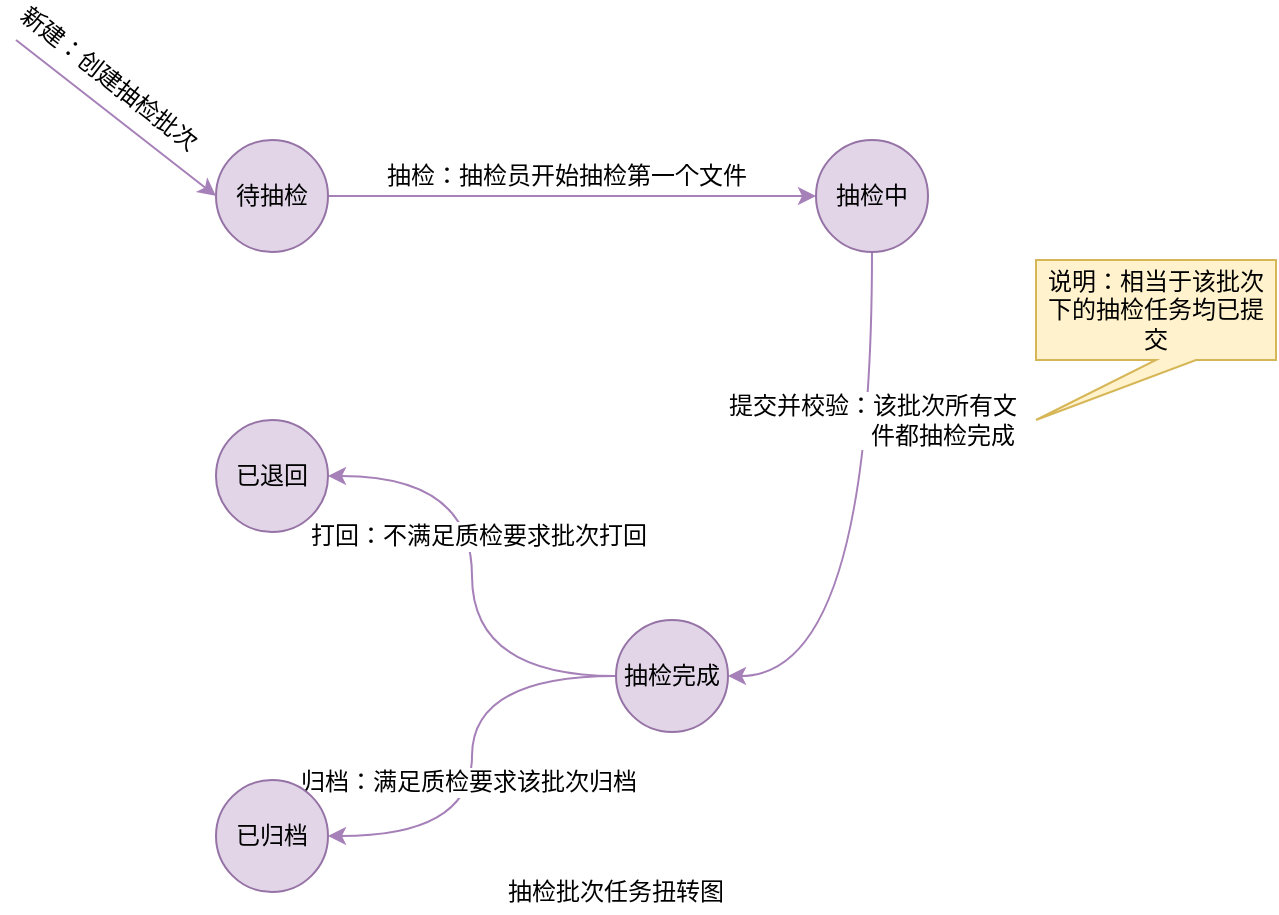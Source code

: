 <mxfile version="12.0.2" type="github" pages="1"><diagram id="_vrVeaodwKV4EjfV3NUV" name="第 1 页"><mxGraphModel dx="772" dy="500" grid="1" gridSize="10" guides="1" tooltips="1" connect="1" arrows="1" fold="1" page="1" pageScale="1" pageWidth="827" pageHeight="1169" math="0" shadow="0"><root><mxCell id="0"/><mxCell id="1" parent="0"/><mxCell id="Ghz6hhgz-yXJjxAI3aQx-10" style="edgeStyle=orthogonalEdgeStyle;curved=1;rounded=0;orthogonalLoop=1;jettySize=auto;html=1;entryX=0;entryY=0.5;entryDx=0;entryDy=0;strokeColor=#A680B8;" edge="1" parent="1" source="Ghz6hhgz-yXJjxAI3aQx-1" target="Ghz6hhgz-yXJjxAI3aQx-2"><mxGeometry relative="1" as="geometry"/></mxCell><mxCell id="Ghz6hhgz-yXJjxAI3aQx-13" value="抽检：抽检员开始抽检第一个文件" style="text;html=1;resizable=0;points=[];align=center;verticalAlign=middle;labelBackgroundColor=#ffffff;" vertex="1" connectable="0" parent="Ghz6hhgz-yXJjxAI3aQx-10"><mxGeometry x="-0.273" relative="1" as="geometry"><mxPoint x="30" y="-10" as="offset"/></mxGeometry></mxCell><mxCell id="Ghz6hhgz-yXJjxAI3aQx-1" value="待抽检" style="ellipse;whiteSpace=wrap;html=1;aspect=fixed;fillColor=#e1d5e7;strokeColor=#9673a6;" vertex="1" parent="1"><mxGeometry x="280" y="160" width="56" height="56" as="geometry"/></mxCell><mxCell id="Ghz6hhgz-yXJjxAI3aQx-7" style="edgeStyle=orthogonalEdgeStyle;curved=1;rounded=0;orthogonalLoop=1;jettySize=auto;html=1;entryX=1;entryY=0.5;entryDx=0;entryDy=0;exitX=0.5;exitY=1;exitDx=0;exitDy=0;strokeColor=#A680B8;" edge="1" parent="1" source="Ghz6hhgz-yXJjxAI3aQx-2" target="Ghz6hhgz-yXJjxAI3aQx-3"><mxGeometry relative="1" as="geometry"/></mxCell><mxCell id="Ghz6hhgz-yXJjxAI3aQx-14" value="提交并校验：该批次所有文&lt;br&gt;&amp;nbsp; &amp;nbsp; &amp;nbsp; &amp;nbsp; &amp;nbsp; &amp;nbsp; &amp;nbsp; &amp;nbsp; &amp;nbsp; &amp;nbsp; &amp;nbsp;件都抽检完成" style="text;html=1;resizable=0;points=[];align=center;verticalAlign=middle;labelBackgroundColor=#ffffff;" vertex="1" connectable="0" parent="Ghz6hhgz-yXJjxAI3aQx-7"><mxGeometry x="-0.669" relative="1" as="geometry"><mxPoint y="37" as="offset"/></mxGeometry></mxCell><mxCell id="Ghz6hhgz-yXJjxAI3aQx-2" value="抽检中" style="ellipse;whiteSpace=wrap;html=1;aspect=fixed;fillColor=#e1d5e7;strokeColor=#9673a6;" vertex="1" parent="1"><mxGeometry x="580" y="160" width="56" height="56" as="geometry"/></mxCell><mxCell id="Ghz6hhgz-yXJjxAI3aQx-8" style="edgeStyle=orthogonalEdgeStyle;curved=1;rounded=0;orthogonalLoop=1;jettySize=auto;html=1;entryX=1;entryY=0.5;entryDx=0;entryDy=0;strokeColor=#A680B8;" edge="1" parent="1" source="Ghz6hhgz-yXJjxAI3aQx-3" target="Ghz6hhgz-yXJjxAI3aQx-4"><mxGeometry relative="1" as="geometry"/></mxCell><mxCell id="Ghz6hhgz-yXJjxAI3aQx-17" value="打回：不满足质检要求批次打回" style="text;html=1;resizable=0;points=[];align=center;verticalAlign=middle;labelBackgroundColor=#ffffff;" vertex="1" connectable="0" parent="Ghz6hhgz-yXJjxAI3aQx-8"><mxGeometry x="0.582" y="12" relative="1" as="geometry"><mxPoint x="24" y="18" as="offset"/></mxGeometry></mxCell><mxCell id="Ghz6hhgz-yXJjxAI3aQx-9" style="edgeStyle=orthogonalEdgeStyle;curved=1;rounded=0;orthogonalLoop=1;jettySize=auto;html=1;exitX=0;exitY=0.5;exitDx=0;exitDy=0;entryX=1;entryY=0.5;entryDx=0;entryDy=0;strokeColor=#A680B8;" edge="1" parent="1" source="Ghz6hhgz-yXJjxAI3aQx-3" target="Ghz6hhgz-yXJjxAI3aQx-5"><mxGeometry relative="1" as="geometry"/></mxCell><mxCell id="Ghz6hhgz-yXJjxAI3aQx-20" value="归档：满足质检要求该批次归档" style="text;html=1;resizable=0;points=[];align=center;verticalAlign=middle;labelBackgroundColor=#ffffff;" vertex="1" connectable="0" parent="Ghz6hhgz-yXJjxAI3aQx-9"><mxGeometry x="0.11" y="-2" relative="1" as="geometry"><mxPoint as="offset"/></mxGeometry></mxCell><mxCell id="Ghz6hhgz-yXJjxAI3aQx-3" value="抽检完成" style="ellipse;whiteSpace=wrap;html=1;aspect=fixed;fillColor=#e1d5e7;strokeColor=#9673a6;" vertex="1" parent="1"><mxGeometry x="480" y="400" width="56" height="56" as="geometry"/></mxCell><mxCell id="Ghz6hhgz-yXJjxAI3aQx-4" value="已退回" style="ellipse;whiteSpace=wrap;html=1;aspect=fixed;fillColor=#e1d5e7;strokeColor=#9673a6;" vertex="1" parent="1"><mxGeometry x="280" y="300" width="56" height="56" as="geometry"/></mxCell><mxCell id="Ghz6hhgz-yXJjxAI3aQx-5" value="已归档" style="ellipse;whiteSpace=wrap;html=1;aspect=fixed;fillColor=#e1d5e7;strokeColor=#9673a6;" vertex="1" parent="1"><mxGeometry x="280" y="480" width="56" height="56" as="geometry"/></mxCell><mxCell id="Ghz6hhgz-yXJjxAI3aQx-11" value="" style="endArrow=classic;html=1;entryX=0;entryY=0.5;entryDx=0;entryDy=0;strokeColor=#A680B8;" edge="1" parent="1" target="Ghz6hhgz-yXJjxAI3aQx-1"><mxGeometry width="50" height="50" relative="1" as="geometry"><mxPoint x="180" y="110" as="sourcePoint"/><mxPoint x="240" y="360" as="targetPoint"/></mxGeometry></mxCell><mxCell id="Ghz6hhgz-yXJjxAI3aQx-12" value="新建：创建抽检批次" style="text;html=1;resizable=0;points=[];align=center;verticalAlign=middle;labelBackgroundColor=#ffffff;rotation=38;" vertex="1" connectable="0" parent="Ghz6hhgz-yXJjxAI3aQx-11"><mxGeometry x="-0.189" y="1" relative="1" as="geometry"><mxPoint x="4.5" y="-12" as="offset"/></mxGeometry></mxCell><mxCell id="Ghz6hhgz-yXJjxAI3aQx-15" value="说明：相当于该批次下的抽检任务均已提交" style="shape=callout;whiteSpace=wrap;html=1;perimeter=calloutPerimeter;position2=0;fillColor=#fff2cc;strokeColor=#d6b656;" vertex="1" parent="1"><mxGeometry x="690" y="220" width="120" height="80" as="geometry"/></mxCell><mxCell id="Ghz6hhgz-yXJjxAI3aQx-21" value="抽检批次任务扭转图" style="text;html=1;strokeColor=none;fillColor=none;align=center;verticalAlign=middle;whiteSpace=wrap;rounded=0;" vertex="1" parent="1"><mxGeometry x="415" y="526" width="130" height="20" as="geometry"/></mxCell></root></mxGraphModel></diagram></mxfile>